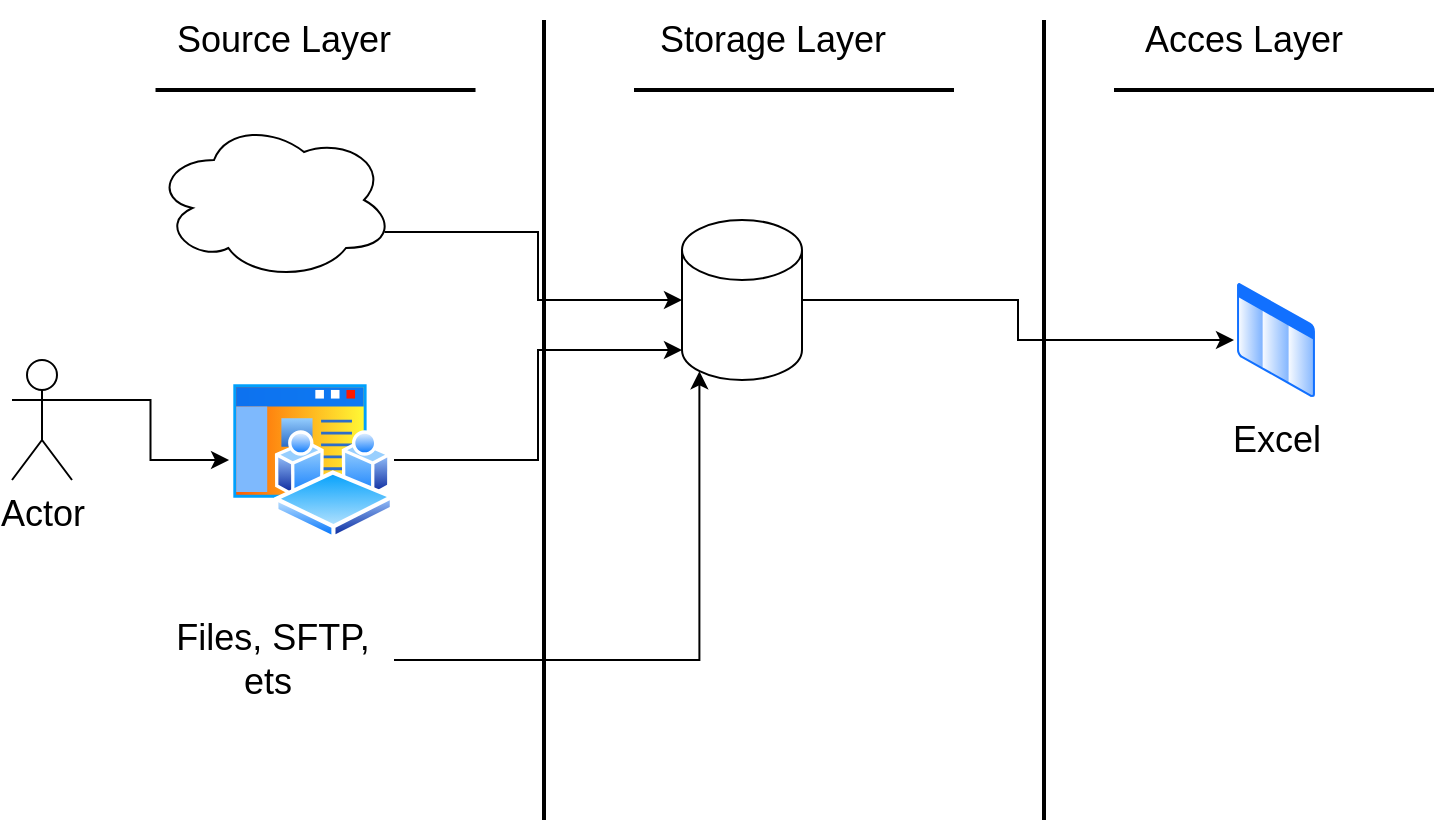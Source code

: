 <mxfile version="13.9.9" type="device"><diagram id="k2Auz9hxn31FdS3985J0" name="Страница 1"><mxGraphModel dx="837" dy="817" grid="1" gridSize="10" guides="1" tooltips="1" connect="1" arrows="1" fold="1" page="1" pageScale="1" pageWidth="827" pageHeight="1169" math="0" shadow="0"><root><mxCell id="0"/><mxCell id="1" parent="0"/><mxCell id="xzjEgzmAFfzJxp6TM95Y-1" value="Source Layer" style="text;html=1;strokeColor=none;fillColor=none;align=center;verticalAlign=middle;whiteSpace=wrap;rounded=0;fontSize=18;" vertex="1" parent="1"><mxGeometry x="130" y="40" width="110" height="40" as="geometry"/></mxCell><mxCell id="xzjEgzmAFfzJxp6TM95Y-2" value="Storage Layer" style="text;html=1;strokeColor=none;fillColor=none;align=center;verticalAlign=middle;whiteSpace=wrap;rounded=0;fontSize=18;" vertex="1" parent="1"><mxGeometry x="370" y="40" width="119" height="40" as="geometry"/></mxCell><mxCell id="xzjEgzmAFfzJxp6TM95Y-3" value="Acces Layer" style="text;html=1;strokeColor=none;fillColor=none;align=center;verticalAlign=middle;whiteSpace=wrap;rounded=0;fontSize=18;" vertex="1" parent="1"><mxGeometry x="610" y="40" width="110" height="40" as="geometry"/></mxCell><mxCell id="xzjEgzmAFfzJxp6TM95Y-15" style="edgeStyle=orthogonalEdgeStyle;rounded=0;orthogonalLoop=1;jettySize=auto;html=1;exitX=0.96;exitY=0.7;exitDx=0;exitDy=0;exitPerimeter=0;entryX=0;entryY=0.5;entryDx=0;entryDy=0;entryPerimeter=0;fontSize=18;" edge="1" parent="1" source="xzjEgzmAFfzJxp6TM95Y-4" target="xzjEgzmAFfzJxp6TM95Y-6"><mxGeometry relative="1" as="geometry"/></mxCell><mxCell id="xzjEgzmAFfzJxp6TM95Y-4" value="" style="ellipse;shape=cloud;whiteSpace=wrap;html=1;" vertex="1" parent="1"><mxGeometry x="120" y="100" width="120" height="80" as="geometry"/></mxCell><mxCell id="xzjEgzmAFfzJxp6TM95Y-19" style="edgeStyle=orthogonalEdgeStyle;rounded=0;orthogonalLoop=1;jettySize=auto;html=1;exitX=1;exitY=0.333;exitDx=0;exitDy=0;exitPerimeter=0;fontSize=18;" edge="1" parent="1" source="xzjEgzmAFfzJxp6TM95Y-5" target="xzjEgzmAFfzJxp6TM95Y-7"><mxGeometry relative="1" as="geometry"/></mxCell><mxCell id="xzjEgzmAFfzJxp6TM95Y-5" value="Actor" style="shape=umlActor;verticalLabelPosition=bottom;verticalAlign=top;html=1;outlineConnect=0;fontSize=18;" vertex="1" parent="1"><mxGeometry x="49" y="220" width="30" height="60" as="geometry"/></mxCell><mxCell id="xzjEgzmAFfzJxp6TM95Y-27" style="edgeStyle=orthogonalEdgeStyle;rounded=0;orthogonalLoop=1;jettySize=auto;html=1;fontSize=18;" edge="1" parent="1" source="xzjEgzmAFfzJxp6TM95Y-6" target="xzjEgzmAFfzJxp6TM95Y-13"><mxGeometry relative="1" as="geometry"/></mxCell><mxCell id="xzjEgzmAFfzJxp6TM95Y-6" value="" style="shape=cylinder3;whiteSpace=wrap;html=1;boundedLbl=1;backgroundOutline=1;size=15;fontSize=18;" vertex="1" parent="1"><mxGeometry x="384" y="150" width="60" height="80" as="geometry"/></mxCell><mxCell id="xzjEgzmAFfzJxp6TM95Y-18" style="edgeStyle=orthogonalEdgeStyle;rounded=0;orthogonalLoop=1;jettySize=auto;html=1;exitX=1;exitY=0.5;exitDx=0;exitDy=0;entryX=0;entryY=1;entryDx=0;entryDy=-15;entryPerimeter=0;fontSize=18;" edge="1" parent="1" source="xzjEgzmAFfzJxp6TM95Y-7" target="xzjEgzmAFfzJxp6TM95Y-6"><mxGeometry relative="1" as="geometry"/></mxCell><mxCell id="xzjEgzmAFfzJxp6TM95Y-7" value="" style="aspect=fixed;perimeter=ellipsePerimeter;html=1;align=center;shadow=0;dashed=0;spacingTop=3;image;image=img/lib/active_directory/workspace_site.svg;fontSize=18;" vertex="1" parent="1"><mxGeometry x="157.53" y="230" width="82.47" height="80" as="geometry"/></mxCell><mxCell id="xzjEgzmAFfzJxp6TM95Y-20" style="edgeStyle=orthogonalEdgeStyle;rounded=0;orthogonalLoop=1;jettySize=auto;html=1;entryX=0.145;entryY=1;entryDx=0;entryDy=-4.35;entryPerimeter=0;fontSize=18;" edge="1" parent="1" source="xzjEgzmAFfzJxp6TM95Y-10" target="xzjEgzmAFfzJxp6TM95Y-6"><mxGeometry relative="1" as="geometry"/></mxCell><mxCell id="xzjEgzmAFfzJxp6TM95Y-10" value="Files, SFTP, ets&amp;nbsp;" style="text;html=1;strokeColor=none;fillColor=none;align=center;verticalAlign=middle;whiteSpace=wrap;rounded=0;fontSize=18;" vertex="1" parent="1"><mxGeometry x="119" y="350" width="121" height="40" as="geometry"/></mxCell><mxCell id="xzjEgzmAFfzJxp6TM95Y-13" value="Excel" style="aspect=fixed;perimeter=ellipsePerimeter;html=1;align=center;shadow=0;dashed=0;spacingTop=3;image;image=img/lib/active_directory/list.svg;fontSize=18;" vertex="1" parent="1"><mxGeometry x="660" y="180" width="42" height="60" as="geometry"/></mxCell><mxCell id="xzjEgzmAFfzJxp6TM95Y-22" value="" style="line;strokeWidth=2;direction=south;html=1;fontSize=18;" vertex="1" parent="1"><mxGeometry x="310" y="50" width="10" height="400" as="geometry"/></mxCell><mxCell id="xzjEgzmAFfzJxp6TM95Y-23" value="" style="line;strokeWidth=2;html=1;fontSize=18;" vertex="1" parent="1"><mxGeometry x="120.76" y="80" width="160" height="10" as="geometry"/></mxCell><mxCell id="xzjEgzmAFfzJxp6TM95Y-24" value="" style="line;strokeWidth=2;html=1;fontSize=18;" vertex="1" parent="1"><mxGeometry x="360" y="80" width="160" height="10" as="geometry"/></mxCell><mxCell id="xzjEgzmAFfzJxp6TM95Y-25" value="" style="line;strokeWidth=2;direction=south;html=1;fontSize=18;" vertex="1" parent="1"><mxGeometry x="560" y="50" width="10" height="400" as="geometry"/></mxCell><mxCell id="xzjEgzmAFfzJxp6TM95Y-26" value="" style="line;strokeWidth=2;html=1;fontSize=18;" vertex="1" parent="1"><mxGeometry x="600" y="80" width="160" height="10" as="geometry"/></mxCell></root></mxGraphModel></diagram></mxfile>